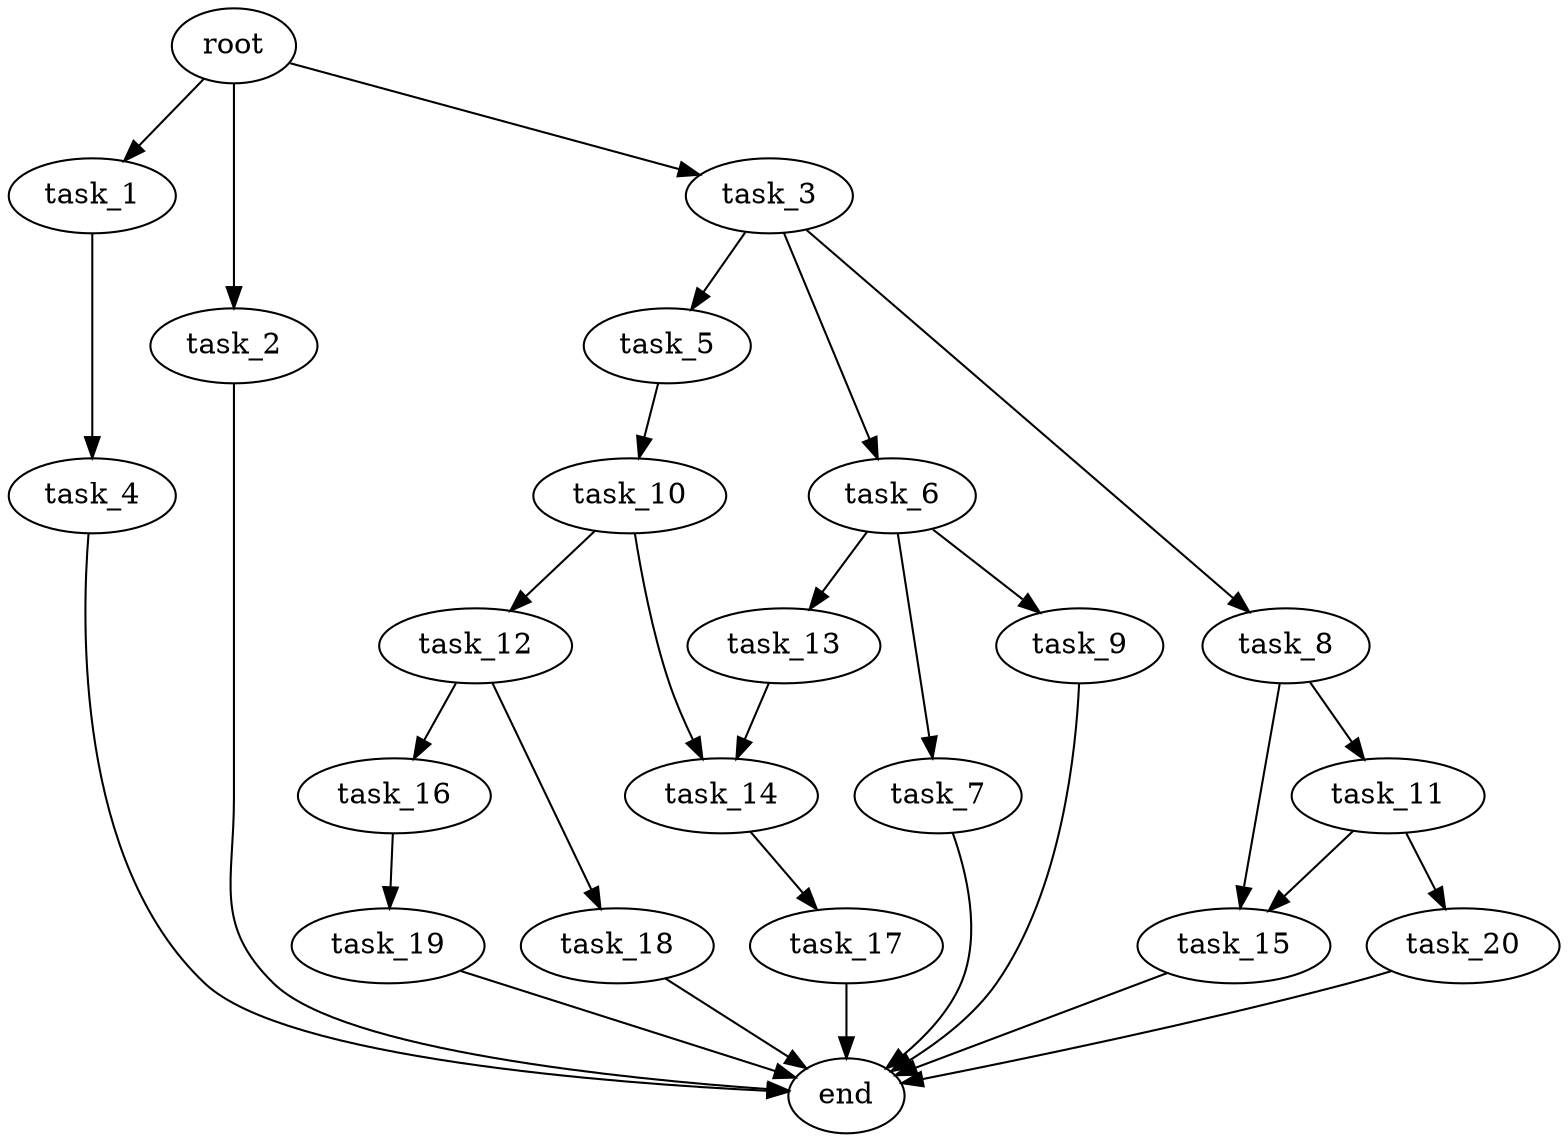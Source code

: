digraph G {
  root [size="0.000000e+00"];
  task_1 [size="5.235075e+10"];
  task_2 [size="6.395643e+10"];
  task_3 [size="3.097304e+10"];
  task_4 [size="3.472336e+10"];
  task_5 [size="5.397142e+10"];
  task_6 [size="8.047273e+10"];
  task_7 [size="4.419161e+10"];
  task_8 [size="3.658467e+10"];
  task_9 [size="2.598811e+10"];
  task_10 [size="3.036426e+10"];
  task_11 [size="1.923372e+07"];
  task_12 [size="8.153983e+10"];
  task_13 [size="8.479617e+10"];
  task_14 [size="3.439505e+10"];
  task_15 [size="4.692510e+10"];
  task_16 [size="8.416279e+08"];
  task_17 [size="9.220962e+10"];
  task_18 [size="9.469628e+10"];
  task_19 [size="4.771194e+10"];
  task_20 [size="9.231686e+08"];
  end [size="0.000000e+00"];

  root -> task_1 [size="1.000000e-12"];
  root -> task_2 [size="1.000000e-12"];
  root -> task_3 [size="1.000000e-12"];
  task_1 -> task_4 [size="3.472336e+08"];
  task_2 -> end [size="1.000000e-12"];
  task_3 -> task_5 [size="5.397142e+08"];
  task_3 -> task_6 [size="8.047273e+08"];
  task_3 -> task_8 [size="3.658467e+08"];
  task_4 -> end [size="1.000000e-12"];
  task_5 -> task_10 [size="3.036426e+08"];
  task_6 -> task_7 [size="4.419161e+08"];
  task_6 -> task_9 [size="2.598811e+08"];
  task_6 -> task_13 [size="8.479617e+08"];
  task_7 -> end [size="1.000000e-12"];
  task_8 -> task_11 [size="1.923372e+05"];
  task_8 -> task_15 [size="2.346255e+08"];
  task_9 -> end [size="1.000000e-12"];
  task_10 -> task_12 [size="8.153983e+08"];
  task_10 -> task_14 [size="1.719753e+08"];
  task_11 -> task_15 [size="2.346255e+08"];
  task_11 -> task_20 [size="9.231686e+06"];
  task_12 -> task_16 [size="8.416279e+06"];
  task_12 -> task_18 [size="9.469628e+08"];
  task_13 -> task_14 [size="1.719753e+08"];
  task_14 -> task_17 [size="9.220962e+08"];
  task_15 -> end [size="1.000000e-12"];
  task_16 -> task_19 [size="4.771194e+08"];
  task_17 -> end [size="1.000000e-12"];
  task_18 -> end [size="1.000000e-12"];
  task_19 -> end [size="1.000000e-12"];
  task_20 -> end [size="1.000000e-12"];
}
